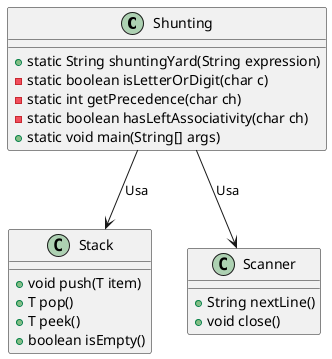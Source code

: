 @startuml

class Shunting {
    + static String shuntingYard(String expression)
    - static boolean isLetterOrDigit(char c)
    - static int getPrecedence(char ch)
    - static boolean hasLeftAssociativity(char ch)
    + static void main(String[] args)
}

class Stack {
    + void push(T item)
    + T pop()
    + T peek()
    + boolean isEmpty()
}

class Scanner {
    + String nextLine()
    + void close()
}

Shunting --> Stack : "Usa"
Shunting --> Scanner : "Usa"

@enduml
